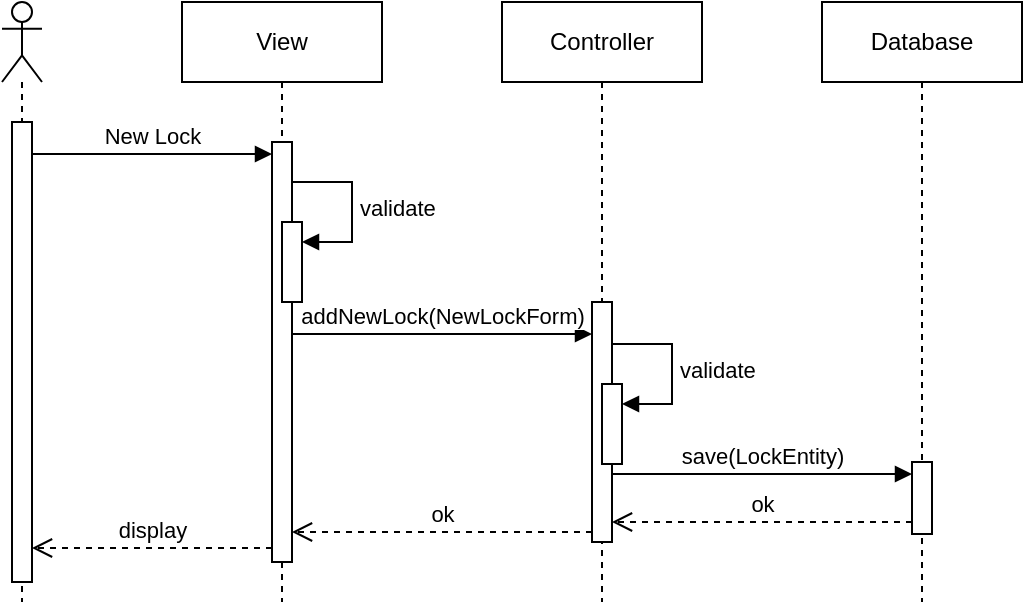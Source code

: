 <mxfile version="24.2.1" type="github">
  <diagram name="Page-1" id="eJk7ZBYUyf_CfmgWEd9V">
    <mxGraphModel dx="989" dy="539" grid="1" gridSize="10" guides="1" tooltips="1" connect="1" arrows="1" fold="1" page="1" pageScale="1" pageWidth="850" pageHeight="1100" math="0" shadow="0">
      <root>
        <mxCell id="0" />
        <mxCell id="1" parent="0" />
        <mxCell id="_ypiTypOmbHpvV-yp6MR-1" value="" style="shape=umlLifeline;perimeter=lifelinePerimeter;whiteSpace=wrap;html=1;container=1;dropTarget=0;collapsible=0;recursiveResize=0;outlineConnect=0;portConstraint=eastwest;newEdgeStyle={&quot;curved&quot;:0,&quot;rounded&quot;:0};participant=umlActor;" vertex="1" parent="1">
          <mxGeometry x="40" y="20" width="20" height="300" as="geometry" />
        </mxCell>
        <mxCell id="_ypiTypOmbHpvV-yp6MR-6" value="" style="html=1;points=[[0,0,0,0,5],[0,1,0,0,-5],[1,0,0,0,5],[1,1,0,0,-5]];perimeter=orthogonalPerimeter;outlineConnect=0;targetShapes=umlLifeline;portConstraint=eastwest;newEdgeStyle={&quot;curved&quot;:0,&quot;rounded&quot;:0};" vertex="1" parent="_ypiTypOmbHpvV-yp6MR-1">
          <mxGeometry x="5" y="60" width="10" height="230" as="geometry" />
        </mxCell>
        <mxCell id="_ypiTypOmbHpvV-yp6MR-2" value="&lt;div&gt;View&lt;/div&gt;" style="shape=umlLifeline;perimeter=lifelinePerimeter;whiteSpace=wrap;html=1;container=1;dropTarget=0;collapsible=0;recursiveResize=0;outlineConnect=0;portConstraint=eastwest;newEdgeStyle={&quot;curved&quot;:0,&quot;rounded&quot;:0};" vertex="1" parent="1">
          <mxGeometry x="130" y="20" width="100" height="300" as="geometry" />
        </mxCell>
        <mxCell id="_ypiTypOmbHpvV-yp6MR-7" value="" style="html=1;points=[[0,0,0,0,5],[0,1,0,0,-5],[1,0,0,0,5],[1,1,0,0,-5]];perimeter=orthogonalPerimeter;outlineConnect=0;targetShapes=umlLifeline;portConstraint=eastwest;newEdgeStyle={&quot;curved&quot;:0,&quot;rounded&quot;:0};" vertex="1" parent="_ypiTypOmbHpvV-yp6MR-2">
          <mxGeometry x="45" y="70" width="10" height="210" as="geometry" />
        </mxCell>
        <mxCell id="_ypiTypOmbHpvV-yp6MR-12" value="" style="html=1;points=[[0,0,0,0,5],[0,1,0,0,-5],[1,0,0,0,5],[1,1,0,0,-5]];perimeter=orthogonalPerimeter;outlineConnect=0;targetShapes=umlLifeline;portConstraint=eastwest;newEdgeStyle={&quot;curved&quot;:0,&quot;rounded&quot;:0};" vertex="1" parent="_ypiTypOmbHpvV-yp6MR-2">
          <mxGeometry x="50" y="110" width="10" height="40" as="geometry" />
        </mxCell>
        <mxCell id="_ypiTypOmbHpvV-yp6MR-13" value="validate" style="html=1;align=left;spacingLeft=2;endArrow=block;rounded=0;edgeStyle=orthogonalEdgeStyle;curved=0;rounded=0;" edge="1" target="_ypiTypOmbHpvV-yp6MR-12" parent="_ypiTypOmbHpvV-yp6MR-2">
          <mxGeometry relative="1" as="geometry">
            <mxPoint x="55" y="90" as="sourcePoint" />
            <Array as="points">
              <mxPoint x="85" y="120" />
            </Array>
          </mxGeometry>
        </mxCell>
        <mxCell id="_ypiTypOmbHpvV-yp6MR-3" value="Controller" style="shape=umlLifeline;perimeter=lifelinePerimeter;whiteSpace=wrap;html=1;container=1;dropTarget=0;collapsible=0;recursiveResize=0;outlineConnect=0;portConstraint=eastwest;newEdgeStyle={&quot;curved&quot;:0,&quot;rounded&quot;:0};" vertex="1" parent="1">
          <mxGeometry x="290" y="20" width="100" height="300" as="geometry" />
        </mxCell>
        <mxCell id="_ypiTypOmbHpvV-yp6MR-9" value="" style="html=1;points=[[0,0,0,0,5],[0,1,0,0,-5],[1,0,0,0,5],[1,1,0,0,-5]];perimeter=orthogonalPerimeter;outlineConnect=0;targetShapes=umlLifeline;portConstraint=eastwest;newEdgeStyle={&quot;curved&quot;:0,&quot;rounded&quot;:0};" vertex="1" parent="_ypiTypOmbHpvV-yp6MR-3">
          <mxGeometry x="45" y="150" width="10" height="120" as="geometry" />
        </mxCell>
        <mxCell id="_ypiTypOmbHpvV-yp6MR-14" value="" style="html=1;points=[[0,0,0,0,5],[0,1,0,0,-5],[1,0,0,0,5],[1,1,0,0,-5]];perimeter=orthogonalPerimeter;outlineConnect=0;targetShapes=umlLifeline;portConstraint=eastwest;newEdgeStyle={&quot;curved&quot;:0,&quot;rounded&quot;:0};" vertex="1" parent="_ypiTypOmbHpvV-yp6MR-3">
          <mxGeometry x="50" y="191" width="10" height="40" as="geometry" />
        </mxCell>
        <mxCell id="_ypiTypOmbHpvV-yp6MR-15" value="validate" style="html=1;align=left;spacingLeft=2;endArrow=block;rounded=0;edgeStyle=orthogonalEdgeStyle;curved=0;rounded=0;" edge="1" target="_ypiTypOmbHpvV-yp6MR-14" parent="_ypiTypOmbHpvV-yp6MR-3">
          <mxGeometry relative="1" as="geometry">
            <mxPoint x="55" y="171" as="sourcePoint" />
            <Array as="points">
              <mxPoint x="85" y="201" />
            </Array>
          </mxGeometry>
        </mxCell>
        <mxCell id="_ypiTypOmbHpvV-yp6MR-4" value="Database" style="shape=umlLifeline;perimeter=lifelinePerimeter;whiteSpace=wrap;html=1;container=1;dropTarget=0;collapsible=0;recursiveResize=0;outlineConnect=0;portConstraint=eastwest;newEdgeStyle={&quot;curved&quot;:0,&quot;rounded&quot;:0};" vertex="1" parent="1">
          <mxGeometry x="450" y="20" width="100" height="300" as="geometry" />
        </mxCell>
        <mxCell id="_ypiTypOmbHpvV-yp6MR-17" value="" style="html=1;points=[[0,0,0,0,5],[0,1,0,0,-5],[1,0,0,0,5],[1,1,0,0,-5]];perimeter=orthogonalPerimeter;outlineConnect=0;targetShapes=umlLifeline;portConstraint=eastwest;newEdgeStyle={&quot;curved&quot;:0,&quot;rounded&quot;:0};" vertex="1" parent="_ypiTypOmbHpvV-yp6MR-4">
          <mxGeometry x="45" y="230" width="10" height="36" as="geometry" />
        </mxCell>
        <mxCell id="_ypiTypOmbHpvV-yp6MR-8" value="New Lock" style="html=1;verticalAlign=bottom;endArrow=block;curved=0;rounded=0;" edge="1" parent="1">
          <mxGeometry width="80" relative="1" as="geometry">
            <mxPoint x="55" y="96" as="sourcePoint" />
            <mxPoint x="175" y="96" as="targetPoint" />
          </mxGeometry>
        </mxCell>
        <mxCell id="_ypiTypOmbHpvV-yp6MR-16" value="addNewLock(NewLockForm)" style="html=1;verticalAlign=bottom;endArrow=block;curved=0;rounded=0;" edge="1" parent="1">
          <mxGeometry width="80" relative="1" as="geometry">
            <mxPoint x="185" y="186.0" as="sourcePoint" />
            <mxPoint x="335" y="186.0" as="targetPoint" />
            <mxPoint as="offset" />
          </mxGeometry>
        </mxCell>
        <mxCell id="_ypiTypOmbHpvV-yp6MR-18" value="save(LockEntity)" style="html=1;verticalAlign=bottom;endArrow=block;curved=0;rounded=0;" edge="1" parent="1">
          <mxGeometry width="80" relative="1" as="geometry">
            <mxPoint x="345" y="256" as="sourcePoint" />
            <mxPoint x="495" y="256" as="targetPoint" />
            <mxPoint as="offset" />
          </mxGeometry>
        </mxCell>
        <mxCell id="_ypiTypOmbHpvV-yp6MR-19" value="ok" style="html=1;verticalAlign=bottom;endArrow=open;dashed=1;endSize=8;curved=0;rounded=0;" edge="1" parent="1">
          <mxGeometry relative="1" as="geometry">
            <mxPoint x="495" y="280" as="sourcePoint" />
            <mxPoint x="345" y="280" as="targetPoint" />
          </mxGeometry>
        </mxCell>
        <mxCell id="_ypiTypOmbHpvV-yp6MR-20" value="ok" style="html=1;verticalAlign=bottom;endArrow=open;dashed=1;endSize=8;curved=0;rounded=0;" edge="1" parent="1">
          <mxGeometry relative="1" as="geometry">
            <mxPoint x="335" y="285" as="sourcePoint" />
            <mxPoint x="185" y="285" as="targetPoint" />
          </mxGeometry>
        </mxCell>
        <mxCell id="_ypiTypOmbHpvV-yp6MR-21" value="display" style="html=1;verticalAlign=bottom;endArrow=open;dashed=1;endSize=8;curved=0;rounded=0;" edge="1" parent="1">
          <mxGeometry relative="1" as="geometry">
            <mxPoint x="175" y="293" as="sourcePoint" />
            <mxPoint x="55" y="293" as="targetPoint" />
          </mxGeometry>
        </mxCell>
      </root>
    </mxGraphModel>
  </diagram>
</mxfile>

